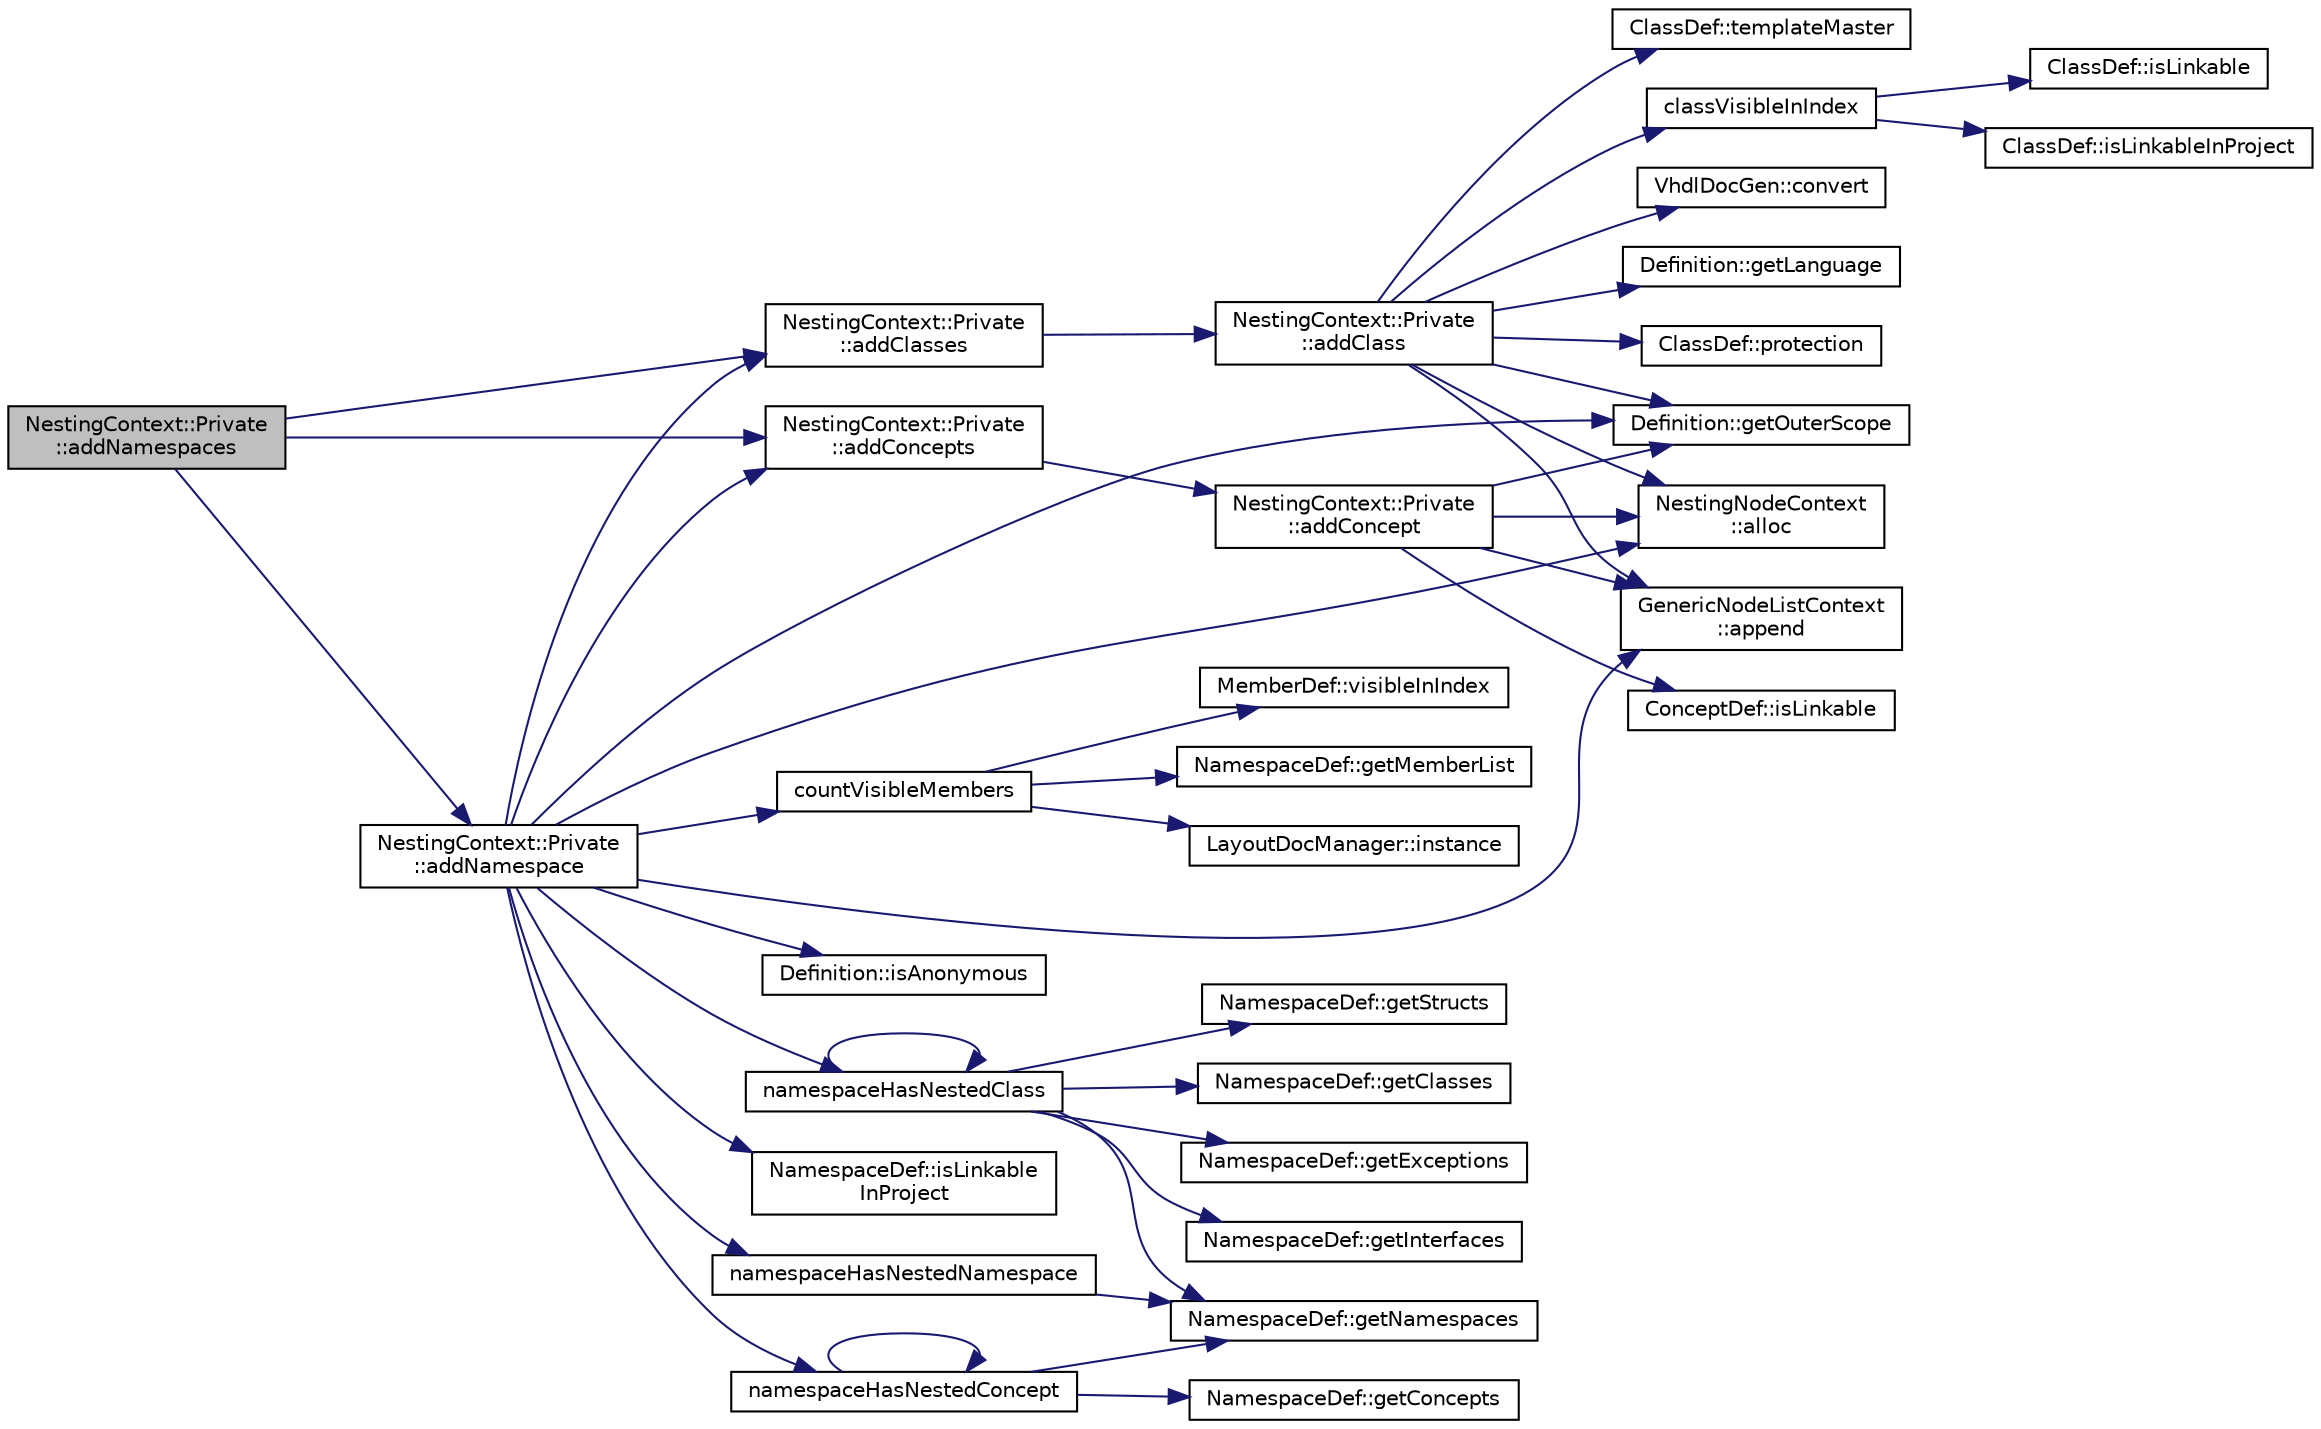 digraph "NestingContext::Private::addNamespaces"
{
 // LATEX_PDF_SIZE
  edge [fontname="Helvetica",fontsize="10",labelfontname="Helvetica",labelfontsize="10"];
  node [fontname="Helvetica",fontsize="10",shape=record];
  rankdir="LR";
  Node1 [label="NestingContext::Private\l::addNamespaces",height=0.2,width=0.4,color="black", fillcolor="grey75", style="filled", fontcolor="black",tooltip=" "];
  Node1 -> Node2 [color="midnightblue",fontsize="10",style="solid",fontname="Helvetica"];
  Node2 [label="NestingContext::Private\l::addClasses",height=0.2,width=0.4,color="black", fillcolor="white", style="filled",URL="$classNestingContext_1_1Private.html#a320d0ab77a79dd7a81250740013ed211",tooltip=" "];
  Node2 -> Node3 [color="midnightblue",fontsize="10",style="solid",fontname="Helvetica"];
  Node3 [label="NestingContext::Private\l::addClass",height=0.2,width=0.4,color="black", fillcolor="white", style="filled",URL="$classNestingContext_1_1Private.html#a30810c882b3d9af1b25c6af0e33930aa",tooltip=" "];
  Node3 -> Node4 [color="midnightblue",fontsize="10",style="solid",fontname="Helvetica"];
  Node4 [label="NestingNodeContext\l::alloc",height=0.2,width=0.4,color="black", fillcolor="white", style="filled",URL="$classNestingNodeContext.html#a04112dbde6bd6bc05f4354400abc025f",tooltip=" "];
  Node3 -> Node5 [color="midnightblue",fontsize="10",style="solid",fontname="Helvetica"];
  Node5 [label="GenericNodeListContext\l::append",height=0.2,width=0.4,color="black", fillcolor="white", style="filled",URL="$classGenericNodeListContext.html#a1e3defa7bc050ae33e2fbabba7a20643",tooltip=" "];
  Node3 -> Node6 [color="midnightblue",fontsize="10",style="solid",fontname="Helvetica"];
  Node6 [label="classVisibleInIndex",height=0.2,width=0.4,color="black", fillcolor="white", style="filled",URL="$classdef_8cpp.html#abf9fad8d7ee7f78e152b542bcd38061d",tooltip=" "];
  Node6 -> Node7 [color="midnightblue",fontsize="10",style="solid",fontname="Helvetica"];
  Node7 [label="ClassDef::isLinkable",height=0.2,width=0.4,color="black", fillcolor="white", style="filled",URL="$classClassDef.html#a659ebf886a21ea56b51354c22b91b0dc",tooltip=" "];
  Node6 -> Node8 [color="midnightblue",fontsize="10",style="solid",fontname="Helvetica"];
  Node8 [label="ClassDef::isLinkableInProject",height=0.2,width=0.4,color="black", fillcolor="white", style="filled",URL="$classClassDef.html#ab44ea1cae6c5a0ff7ea797e355672e87",tooltip=" "];
  Node3 -> Node9 [color="midnightblue",fontsize="10",style="solid",fontname="Helvetica"];
  Node9 [label="VhdlDocGen::convert",height=0.2,width=0.4,color="black", fillcolor="white", style="filled",URL="$classVhdlDocGen.html#ab1ab1504610c798f4924026a48bb4301",tooltip=" "];
  Node3 -> Node10 [color="midnightblue",fontsize="10",style="solid",fontname="Helvetica"];
  Node10 [label="Definition::getLanguage",height=0.2,width=0.4,color="black", fillcolor="white", style="filled",URL="$classDefinition.html#a0dda9f50f2f9754e6341a10373eafec7",tooltip=" "];
  Node3 -> Node11 [color="midnightblue",fontsize="10",style="solid",fontname="Helvetica"];
  Node11 [label="Definition::getOuterScope",height=0.2,width=0.4,color="black", fillcolor="white", style="filled",URL="$classDefinition.html#acabf5ee4ca8de43bbcc5cd5736f150e5",tooltip=" "];
  Node3 -> Node12 [color="midnightblue",fontsize="10",style="solid",fontname="Helvetica"];
  Node12 [label="ClassDef::protection",height=0.2,width=0.4,color="black", fillcolor="white", style="filled",URL="$classClassDef.html#a759c68ae0af03a49aff1a86d383af68d",tooltip=" "];
  Node3 -> Node13 [color="midnightblue",fontsize="10",style="solid",fontname="Helvetica"];
  Node13 [label="ClassDef::templateMaster",height=0.2,width=0.4,color="black", fillcolor="white", style="filled",URL="$classClassDef.html#ae587759f556ea0d641b92a30e923a7c9",tooltip=" "];
  Node1 -> Node14 [color="midnightblue",fontsize="10",style="solid",fontname="Helvetica"];
  Node14 [label="NestingContext::Private\l::addConcepts",height=0.2,width=0.4,color="black", fillcolor="white", style="filled",URL="$classNestingContext_1_1Private.html#a505a599cc35eecb975feb7d4cf2b0a7f",tooltip=" "];
  Node14 -> Node15 [color="midnightblue",fontsize="10",style="solid",fontname="Helvetica"];
  Node15 [label="NestingContext::Private\l::addConcept",height=0.2,width=0.4,color="black", fillcolor="white", style="filled",URL="$classNestingContext_1_1Private.html#a85d9f6e579ff3eb017611d408c978201",tooltip=" "];
  Node15 -> Node4 [color="midnightblue",fontsize="10",style="solid",fontname="Helvetica"];
  Node15 -> Node5 [color="midnightblue",fontsize="10",style="solid",fontname="Helvetica"];
  Node15 -> Node11 [color="midnightblue",fontsize="10",style="solid",fontname="Helvetica"];
  Node15 -> Node16 [color="midnightblue",fontsize="10",style="solid",fontname="Helvetica"];
  Node16 [label="ConceptDef::isLinkable",height=0.2,width=0.4,color="black", fillcolor="white", style="filled",URL="$classConceptDef.html#a7d30ea7de8b9cb1ac13eb70a64be0cec",tooltip=" "];
  Node1 -> Node17 [color="midnightblue",fontsize="10",style="solid",fontname="Helvetica"];
  Node17 [label="NestingContext::Private\l::addNamespace",height=0.2,width=0.4,color="black", fillcolor="white", style="filled",URL="$classNestingContext_1_1Private.html#a64200bf826d0997045c72bf93da98399",tooltip=" "];
  Node17 -> Node2 [color="midnightblue",fontsize="10",style="solid",fontname="Helvetica"];
  Node17 -> Node14 [color="midnightblue",fontsize="10",style="solid",fontname="Helvetica"];
  Node17 -> Node4 [color="midnightblue",fontsize="10",style="solid",fontname="Helvetica"];
  Node17 -> Node5 [color="midnightblue",fontsize="10",style="solid",fontname="Helvetica"];
  Node17 -> Node18 [color="midnightblue",fontsize="10",style="solid",fontname="Helvetica"];
  Node18 [label="countVisibleMembers",height=0.2,width=0.4,color="black", fillcolor="white", style="filled",URL="$index_8cpp.html#afc1a2082aa9d219c08104f2f1885d8c3",tooltip=" "];
  Node18 -> Node19 [color="midnightblue",fontsize="10",style="solid",fontname="Helvetica"];
  Node19 [label="NamespaceDef::getMemberList",height=0.2,width=0.4,color="black", fillcolor="white", style="filled",URL="$classNamespaceDef.html#a2a67c423c453ef9275729a7e9b5b4b07",tooltip=" "];
  Node18 -> Node20 [color="midnightblue",fontsize="10",style="solid",fontname="Helvetica"];
  Node20 [label="LayoutDocManager::instance",height=0.2,width=0.4,color="black", fillcolor="white", style="filled",URL="$classLayoutDocManager.html#a87bc2288833b8769bd03e47c58fbba6a",tooltip=" "];
  Node18 -> Node21 [color="midnightblue",fontsize="10",style="solid",fontname="Helvetica"];
  Node21 [label="MemberDef::visibleInIndex",height=0.2,width=0.4,color="black", fillcolor="white", style="filled",URL="$classMemberDef.html#a341567c872ef0f346b59c1dd84c49a57",tooltip=" "];
  Node17 -> Node11 [color="midnightblue",fontsize="10",style="solid",fontname="Helvetica"];
  Node17 -> Node22 [color="midnightblue",fontsize="10",style="solid",fontname="Helvetica"];
  Node22 [label="Definition::isAnonymous",height=0.2,width=0.4,color="black", fillcolor="white", style="filled",URL="$classDefinition.html#a8f18141678a6bf5fb86e8de29bc0f1cd",tooltip=" "];
  Node17 -> Node23 [color="midnightblue",fontsize="10",style="solid",fontname="Helvetica"];
  Node23 [label="NamespaceDef::isLinkable\lInProject",height=0.2,width=0.4,color="black", fillcolor="white", style="filled",URL="$classNamespaceDef.html#a3ea579572195bbcf53f2ffeec6f341a0",tooltip=" "];
  Node17 -> Node24 [color="midnightblue",fontsize="10",style="solid",fontname="Helvetica"];
  Node24 [label="namespaceHasNestedClass",height=0.2,width=0.4,color="black", fillcolor="white", style="filled",URL="$namespacedef_8cpp.html#a3d15fcf5c959d5ce9db005cba5692094",tooltip=" "];
  Node24 -> Node25 [color="midnightblue",fontsize="10",style="solid",fontname="Helvetica"];
  Node25 [label="NamespaceDef::getClasses",height=0.2,width=0.4,color="black", fillcolor="white", style="filled",URL="$classNamespaceDef.html#ad43237a69f056b45fc87beed091688d5",tooltip=" "];
  Node24 -> Node26 [color="midnightblue",fontsize="10",style="solid",fontname="Helvetica"];
  Node26 [label="NamespaceDef::getExceptions",height=0.2,width=0.4,color="black", fillcolor="white", style="filled",URL="$classNamespaceDef.html#a7cf1f663e03f57dd359aaacf71c2e3be",tooltip=" "];
  Node24 -> Node27 [color="midnightblue",fontsize="10",style="solid",fontname="Helvetica"];
  Node27 [label="NamespaceDef::getInterfaces",height=0.2,width=0.4,color="black", fillcolor="white", style="filled",URL="$classNamespaceDef.html#ae5d69194a246277c1ac27efe392a085c",tooltip=" "];
  Node24 -> Node28 [color="midnightblue",fontsize="10",style="solid",fontname="Helvetica"];
  Node28 [label="NamespaceDef::getNamespaces",height=0.2,width=0.4,color="black", fillcolor="white", style="filled",URL="$classNamespaceDef.html#a948889b7a35fb82ebcdf2598a63e1d8d",tooltip=" "];
  Node24 -> Node29 [color="midnightblue",fontsize="10",style="solid",fontname="Helvetica"];
  Node29 [label="NamespaceDef::getStructs",height=0.2,width=0.4,color="black", fillcolor="white", style="filled",URL="$classNamespaceDef.html#a5c5e7b84cb85d95090306d81ec55a676",tooltip=" "];
  Node24 -> Node24 [color="midnightblue",fontsize="10",style="solid",fontname="Helvetica"];
  Node17 -> Node30 [color="midnightblue",fontsize="10",style="solid",fontname="Helvetica"];
  Node30 [label="namespaceHasNestedConcept",height=0.2,width=0.4,color="black", fillcolor="white", style="filled",URL="$namespacedef_8cpp.html#af84e6fea0b6f07072eab35b1569fd357",tooltip=" "];
  Node30 -> Node31 [color="midnightblue",fontsize="10",style="solid",fontname="Helvetica"];
  Node31 [label="NamespaceDef::getConcepts",height=0.2,width=0.4,color="black", fillcolor="white", style="filled",URL="$classNamespaceDef.html#a393d5ddac9a98c0f829b7866cce931dc",tooltip=" "];
  Node30 -> Node28 [color="midnightblue",fontsize="10",style="solid",fontname="Helvetica"];
  Node30 -> Node30 [color="midnightblue",fontsize="10",style="solid",fontname="Helvetica"];
  Node17 -> Node32 [color="midnightblue",fontsize="10",style="solid",fontname="Helvetica"];
  Node32 [label="namespaceHasNestedNamespace",height=0.2,width=0.4,color="black", fillcolor="white", style="filled",URL="$namespacedef_8cpp.html#a061ac5e55a8b63f2c06e1f4e272cb011",tooltip=" "];
  Node32 -> Node28 [color="midnightblue",fontsize="10",style="solid",fontname="Helvetica"];
}
